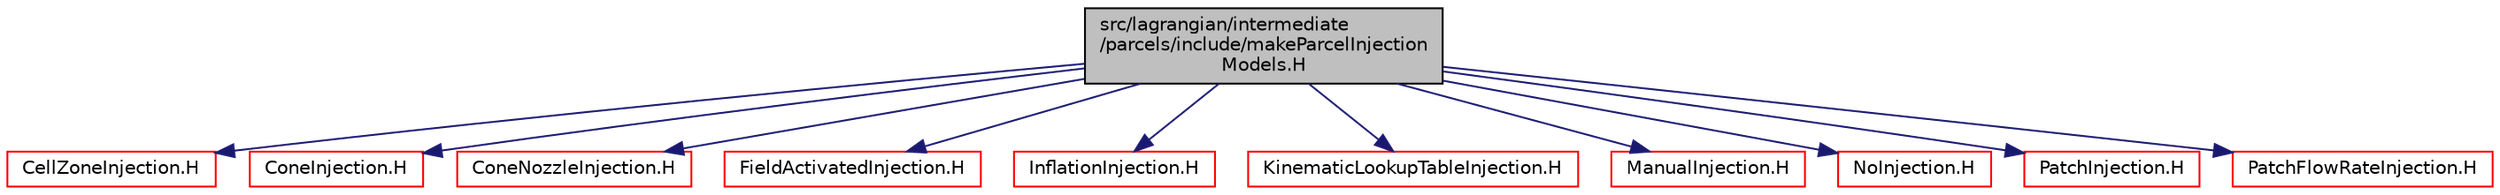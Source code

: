 digraph "src/lagrangian/intermediate/parcels/include/makeParcelInjectionModels.H"
{
  bgcolor="transparent";
  edge [fontname="Helvetica",fontsize="10",labelfontname="Helvetica",labelfontsize="10"];
  node [fontname="Helvetica",fontsize="10",shape=record];
  Node1 [label="src/lagrangian/intermediate\l/parcels/include/makeParcelInjection\lModels.H",height=0.2,width=0.4,color="black", fillcolor="grey75", style="filled", fontcolor="black"];
  Node1 -> Node2 [color="midnightblue",fontsize="10",style="solid",fontname="Helvetica"];
  Node2 [label="CellZoneInjection.H",height=0.2,width=0.4,color="red",URL="$a06766.html"];
  Node1 -> Node3 [color="midnightblue",fontsize="10",style="solid",fontname="Helvetica"];
  Node3 [label="ConeInjection.H",height=0.2,width=0.4,color="red",URL="$a06768.html"];
  Node1 -> Node4 [color="midnightblue",fontsize="10",style="solid",fontname="Helvetica"];
  Node4 [label="ConeNozzleInjection.H",height=0.2,width=0.4,color="red",URL="$a06770.html"];
  Node1 -> Node5 [color="midnightblue",fontsize="10",style="solid",fontname="Helvetica"];
  Node5 [label="FieldActivatedInjection.H",height=0.2,width=0.4,color="red",URL="$a06772.html"];
  Node1 -> Node6 [color="midnightblue",fontsize="10",style="solid",fontname="Helvetica"];
  Node6 [label="InflationInjection.H",height=0.2,width=0.4,color="red",URL="$a06774.html"];
  Node1 -> Node7 [color="midnightblue",fontsize="10",style="solid",fontname="Helvetica"];
  Node7 [label="KinematicLookupTableInjection.H",height=0.2,width=0.4,color="red",URL="$a06782.html"];
  Node1 -> Node8 [color="midnightblue",fontsize="10",style="solid",fontname="Helvetica"];
  Node8 [label="ManualInjection.H",height=0.2,width=0.4,color="red",URL="$a06790.html"];
  Node1 -> Node9 [color="midnightblue",fontsize="10",style="solid",fontname="Helvetica"];
  Node9 [label="NoInjection.H",height=0.2,width=0.4,color="red",URL="$a06792.html"];
  Node1 -> Node10 [color="midnightblue",fontsize="10",style="solid",fontname="Helvetica"];
  Node10 [label="PatchInjection.H",height=0.2,width=0.4,color="red",URL="$a06796.html"];
  Node1 -> Node11 [color="midnightblue",fontsize="10",style="solid",fontname="Helvetica"];
  Node11 [label="PatchFlowRateInjection.H",height=0.2,width=0.4,color="red",URL="$a06794.html"];
}
